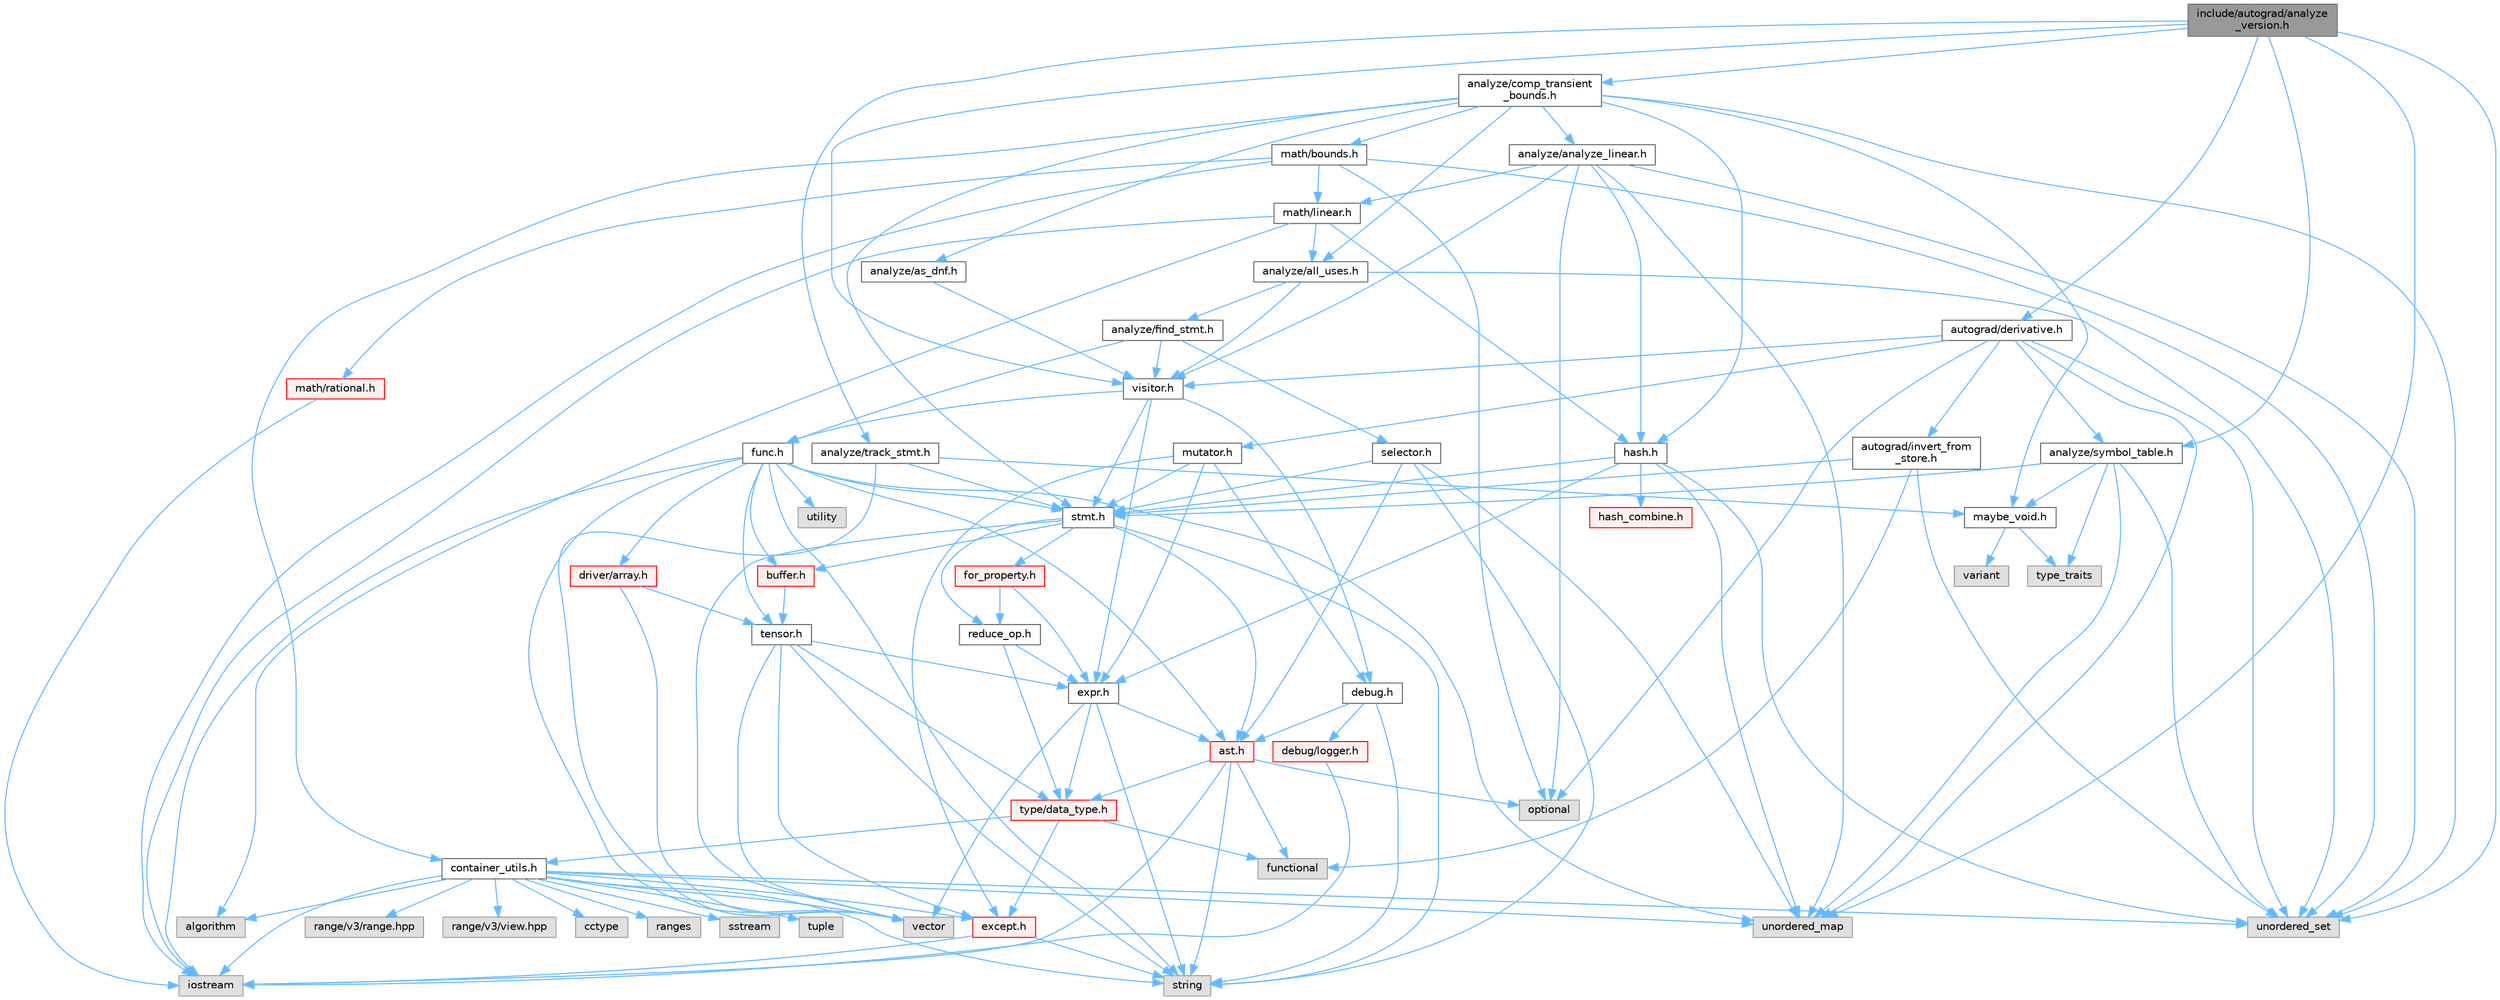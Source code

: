 digraph "include/autograd/analyze_version.h"
{
 // LATEX_PDF_SIZE
  bgcolor="transparent";
  edge [fontname=Helvetica,fontsize=10,labelfontname=Helvetica,labelfontsize=10];
  node [fontname=Helvetica,fontsize=10,shape=box,height=0.2,width=0.4];
  Node1 [label="include/autograd/analyze\l_version.h",height=0.2,width=0.4,color="gray40", fillcolor="grey60", style="filled", fontcolor="black",tooltip=" "];
  Node1 -> Node2 [color="steelblue1",style="solid"];
  Node2 [label="unordered_map",height=0.2,width=0.4,color="grey60", fillcolor="#E0E0E0", style="filled",tooltip=" "];
  Node1 -> Node3 [color="steelblue1",style="solid"];
  Node3 [label="unordered_set",height=0.2,width=0.4,color="grey60", fillcolor="#E0E0E0", style="filled",tooltip=" "];
  Node1 -> Node4 [color="steelblue1",style="solid"];
  Node4 [label="analyze/comp_transient\l_bounds.h",height=0.2,width=0.4,color="grey40", fillcolor="white", style="filled",URL="$comp__transient__bounds_8h.html",tooltip=" "];
  Node4 -> Node3 [color="steelblue1",style="solid"];
  Node4 -> Node5 [color="steelblue1",style="solid"];
  Node5 [label="analyze/all_uses.h",height=0.2,width=0.4,color="grey40", fillcolor="white", style="filled",URL="$all__uses_8h.html",tooltip=" "];
  Node5 -> Node3 [color="steelblue1",style="solid"];
  Node5 -> Node6 [color="steelblue1",style="solid"];
  Node6 [label="analyze/find_stmt.h",height=0.2,width=0.4,color="grey40", fillcolor="white", style="filled",URL="$find__stmt_8h.html",tooltip=" "];
  Node6 -> Node7 [color="steelblue1",style="solid"];
  Node7 [label="func.h",height=0.2,width=0.4,color="grey40", fillcolor="white", style="filled",URL="$func_8h.html",tooltip=" "];
  Node7 -> Node8 [color="steelblue1",style="solid"];
  Node8 [label="iostream",height=0.2,width=0.4,color="grey60", fillcolor="#E0E0E0", style="filled",tooltip=" "];
  Node7 -> Node9 [color="steelblue1",style="solid"];
  Node9 [label="string",height=0.2,width=0.4,color="grey60", fillcolor="#E0E0E0", style="filled",tooltip=" "];
  Node7 -> Node2 [color="steelblue1",style="solid"];
  Node7 -> Node10 [color="steelblue1",style="solid"];
  Node10 [label="utility",height=0.2,width=0.4,color="grey60", fillcolor="#E0E0E0", style="filled",tooltip=" "];
  Node7 -> Node11 [color="steelblue1",style="solid"];
  Node11 [label="vector",height=0.2,width=0.4,color="grey60", fillcolor="#E0E0E0", style="filled",tooltip=" "];
  Node7 -> Node12 [color="steelblue1",style="solid"];
  Node12 [label="ast.h",height=0.2,width=0.4,color="red", fillcolor="#FFF0F0", style="filled",URL="$ast_8h.html",tooltip=" "];
  Node12 -> Node14 [color="steelblue1",style="solid"];
  Node14 [label="functional",height=0.2,width=0.4,color="grey60", fillcolor="#E0E0E0", style="filled",tooltip=" "];
  Node12 -> Node8 [color="steelblue1",style="solid"];
  Node12 -> Node15 [color="steelblue1",style="solid"];
  Node15 [label="optional",height=0.2,width=0.4,color="grey60", fillcolor="#E0E0E0", style="filled",tooltip=" "];
  Node12 -> Node9 [color="steelblue1",style="solid"];
  Node12 -> Node32 [color="steelblue1",style="solid"];
  Node32 [label="type/data_type.h",height=0.2,width=0.4,color="red", fillcolor="#FFF0F0", style="filled",URL="$data__type_8h.html",tooltip=" "];
  Node32 -> Node14 [color="steelblue1",style="solid"];
  Node32 -> Node34 [color="steelblue1",style="solid"];
  Node34 [label="container_utils.h",height=0.2,width=0.4,color="grey40", fillcolor="white", style="filled",URL="$container__utils_8h.html",tooltip=" "];
  Node34 -> Node35 [color="steelblue1",style="solid"];
  Node35 [label="algorithm",height=0.2,width=0.4,color="grey60", fillcolor="#E0E0E0", style="filled",tooltip=" "];
  Node34 -> Node36 [color="steelblue1",style="solid"];
  Node36 [label="cctype",height=0.2,width=0.4,color="grey60", fillcolor="#E0E0E0", style="filled",tooltip=" "];
  Node34 -> Node8 [color="steelblue1",style="solid"];
  Node34 -> Node37 [color="steelblue1",style="solid"];
  Node37 [label="ranges",height=0.2,width=0.4,color="grey60", fillcolor="#E0E0E0", style="filled",tooltip=" "];
  Node34 -> Node30 [color="steelblue1",style="solid"];
  Node30 [label="sstream",height=0.2,width=0.4,color="grey60", fillcolor="#E0E0E0", style="filled",tooltip=" "];
  Node34 -> Node9 [color="steelblue1",style="solid"];
  Node34 -> Node38 [color="steelblue1",style="solid"];
  Node38 [label="tuple",height=0.2,width=0.4,color="grey60", fillcolor="#E0E0E0", style="filled",tooltip=" "];
  Node34 -> Node2 [color="steelblue1",style="solid"];
  Node34 -> Node3 [color="steelblue1",style="solid"];
  Node34 -> Node11 [color="steelblue1",style="solid"];
  Node34 -> Node39 [color="steelblue1",style="solid"];
  Node39 [label="range/v3/range.hpp",height=0.2,width=0.4,color="grey60", fillcolor="#E0E0E0", style="filled",tooltip=" "];
  Node34 -> Node40 [color="steelblue1",style="solid"];
  Node40 [label="range/v3/view.hpp",height=0.2,width=0.4,color="grey60", fillcolor="#E0E0E0", style="filled",tooltip=" "];
  Node34 -> Node27 [color="steelblue1",style="solid"];
  Node27 [label="except.h",height=0.2,width=0.4,color="red", fillcolor="#FFF0F0", style="filled",URL="$except_8h.html",tooltip=" "];
  Node27 -> Node8 [color="steelblue1",style="solid"];
  Node27 -> Node9 [color="steelblue1",style="solid"];
  Node32 -> Node27 [color="steelblue1",style="solid"];
  Node7 -> Node41 [color="steelblue1",style="solid"];
  Node41 [label="buffer.h",height=0.2,width=0.4,color="red", fillcolor="#FFF0F0", style="filled",URL="$buffer_8h.html",tooltip=" "];
  Node41 -> Node42 [color="steelblue1",style="solid"];
  Node42 [label="tensor.h",height=0.2,width=0.4,color="grey40", fillcolor="white", style="filled",URL="$tensor_8h.html",tooltip=" "];
  Node42 -> Node9 [color="steelblue1",style="solid"];
  Node42 -> Node11 [color="steelblue1",style="solid"];
  Node42 -> Node27 [color="steelblue1",style="solid"];
  Node42 -> Node43 [color="steelblue1",style="solid"];
  Node43 [label="expr.h",height=0.2,width=0.4,color="grey40", fillcolor="white", style="filled",URL="$expr_8h.html",tooltip=" "];
  Node43 -> Node9 [color="steelblue1",style="solid"];
  Node43 -> Node11 [color="steelblue1",style="solid"];
  Node43 -> Node12 [color="steelblue1",style="solid"];
  Node43 -> Node32 [color="steelblue1",style="solid"];
  Node42 -> Node32 [color="steelblue1",style="solid"];
  Node7 -> Node46 [color="steelblue1",style="solid"];
  Node46 [label="driver/array.h",height=0.2,width=0.4,color="red", fillcolor="#FFF0F0", style="filled",URL="$array_8h.html",tooltip=" "];
  Node46 -> Node11 [color="steelblue1",style="solid"];
  Node46 -> Node42 [color="steelblue1",style="solid"];
  Node7 -> Node50 [color="steelblue1",style="solid"];
  Node50 [label="stmt.h",height=0.2,width=0.4,color="grey40", fillcolor="white", style="filled",URL="$stmt_8h.html",tooltip=" "];
  Node50 -> Node9 [color="steelblue1",style="solid"];
  Node50 -> Node11 [color="steelblue1",style="solid"];
  Node50 -> Node12 [color="steelblue1",style="solid"];
  Node50 -> Node41 [color="steelblue1",style="solid"];
  Node50 -> Node51 [color="steelblue1",style="solid"];
  Node51 [label="for_property.h",height=0.2,width=0.4,color="red", fillcolor="#FFF0F0", style="filled",URL="$for__property_8h.html",tooltip=" "];
  Node51 -> Node43 [color="steelblue1",style="solid"];
  Node51 -> Node55 [color="steelblue1",style="solid"];
  Node55 [label="reduce_op.h",height=0.2,width=0.4,color="grey40", fillcolor="white", style="filled",URL="$reduce__op_8h.html",tooltip=" "];
  Node55 -> Node43 [color="steelblue1",style="solid"];
  Node55 -> Node32 [color="steelblue1",style="solid"];
  Node50 -> Node55 [color="steelblue1",style="solid"];
  Node7 -> Node42 [color="steelblue1",style="solid"];
  Node6 -> Node56 [color="steelblue1",style="solid"];
  Node56 [label="selector.h",height=0.2,width=0.4,color="grey40", fillcolor="white", style="filled",URL="$selector_8h.html",tooltip=" "];
  Node56 -> Node9 [color="steelblue1",style="solid"];
  Node56 -> Node2 [color="steelblue1",style="solid"];
  Node56 -> Node12 [color="steelblue1",style="solid"];
  Node56 -> Node50 [color="steelblue1",style="solid"];
  Node6 -> Node57 [color="steelblue1",style="solid"];
  Node57 [label="visitor.h",height=0.2,width=0.4,color="grey40", fillcolor="white", style="filled",URL="$visitor_8h.html",tooltip=" "];
  Node57 -> Node58 [color="steelblue1",style="solid"];
  Node58 [label="debug.h",height=0.2,width=0.4,color="grey40", fillcolor="white", style="filled",URL="$debug_8h.html",tooltip=" "];
  Node58 -> Node9 [color="steelblue1",style="solid"];
  Node58 -> Node12 [color="steelblue1",style="solid"];
  Node58 -> Node59 [color="steelblue1",style="solid"];
  Node59 [label="debug/logger.h",height=0.2,width=0.4,color="red", fillcolor="#FFF0F0", style="filled",URL="$logger_8h.html",tooltip=" "];
  Node59 -> Node8 [color="steelblue1",style="solid"];
  Node57 -> Node43 [color="steelblue1",style="solid"];
  Node57 -> Node7 [color="steelblue1",style="solid"];
  Node57 -> Node50 [color="steelblue1",style="solid"];
  Node5 -> Node57 [color="steelblue1",style="solid"];
  Node4 -> Node62 [color="steelblue1",style="solid"];
  Node62 [label="analyze/analyze_linear.h",height=0.2,width=0.4,color="grey40", fillcolor="white", style="filled",URL="$analyze__linear_8h.html",tooltip=" "];
  Node62 -> Node15 [color="steelblue1",style="solid"];
  Node62 -> Node2 [color="steelblue1",style="solid"];
  Node62 -> Node3 [color="steelblue1",style="solid"];
  Node62 -> Node63 [color="steelblue1",style="solid"];
  Node63 [label="hash.h",height=0.2,width=0.4,color="grey40", fillcolor="white", style="filled",URL="$hash_8h.html",tooltip=" "];
  Node63 -> Node2 [color="steelblue1",style="solid"];
  Node63 -> Node3 [color="steelblue1",style="solid"];
  Node63 -> Node43 [color="steelblue1",style="solid"];
  Node63 -> Node54 [color="steelblue1",style="solid"];
  Node54 [label="hash_combine.h",height=0.2,width=0.4,color="red", fillcolor="#FFF0F0", style="filled",URL="$hash__combine_8h.html",tooltip=" "];
  Node63 -> Node50 [color="steelblue1",style="solid"];
  Node62 -> Node64 [color="steelblue1",style="solid"];
  Node64 [label="math/linear.h",height=0.2,width=0.4,color="grey40", fillcolor="white", style="filled",URL="$linear_8h.html",tooltip=" "];
  Node64 -> Node35 [color="steelblue1",style="solid"];
  Node64 -> Node8 [color="steelblue1",style="solid"];
  Node64 -> Node5 [color="steelblue1",style="solid"];
  Node64 -> Node63 [color="steelblue1",style="solid"];
  Node62 -> Node57 [color="steelblue1",style="solid"];
  Node4 -> Node65 [color="steelblue1",style="solid"];
  Node65 [label="analyze/as_dnf.h",height=0.2,width=0.4,color="grey40", fillcolor="white", style="filled",URL="$as__dnf_8h.html",tooltip=" "];
  Node65 -> Node57 [color="steelblue1",style="solid"];
  Node4 -> Node34 [color="steelblue1",style="solid"];
  Node4 -> Node63 [color="steelblue1",style="solid"];
  Node4 -> Node66 [color="steelblue1",style="solid"];
  Node66 [label="math/bounds.h",height=0.2,width=0.4,color="grey40", fillcolor="white", style="filled",URL="$bounds_8h.html",tooltip=" "];
  Node66 -> Node8 [color="steelblue1",style="solid"];
  Node66 -> Node15 [color="steelblue1",style="solid"];
  Node66 -> Node3 [color="steelblue1",style="solid"];
  Node66 -> Node64 [color="steelblue1",style="solid"];
  Node66 -> Node67 [color="steelblue1",style="solid"];
  Node67 [label="math/rational.h",height=0.2,width=0.4,color="red", fillcolor="#FFF0F0", style="filled",URL="$rational_8h.html",tooltip=" "];
  Node67 -> Node8 [color="steelblue1",style="solid"];
  Node4 -> Node70 [color="steelblue1",style="solid"];
  Node70 [label="maybe_void.h",height=0.2,width=0.4,color="grey40", fillcolor="white", style="filled",URL="$maybe__void_8h.html",tooltip=" "];
  Node70 -> Node23 [color="steelblue1",style="solid"];
  Node23 [label="type_traits",height=0.2,width=0.4,color="grey60", fillcolor="#E0E0E0", style="filled",tooltip=" "];
  Node70 -> Node53 [color="steelblue1",style="solid"];
  Node53 [label="variant",height=0.2,width=0.4,color="grey60", fillcolor="#E0E0E0", style="filled",tooltip=" "];
  Node4 -> Node50 [color="steelblue1",style="solid"];
  Node1 -> Node71 [color="steelblue1",style="solid"];
  Node71 [label="analyze/symbol_table.h",height=0.2,width=0.4,color="grey40", fillcolor="white", style="filled",URL="$symbol__table_8h.html",tooltip=" "];
  Node71 -> Node23 [color="steelblue1",style="solid"];
  Node71 -> Node2 [color="steelblue1",style="solid"];
  Node71 -> Node3 [color="steelblue1",style="solid"];
  Node71 -> Node70 [color="steelblue1",style="solid"];
  Node71 -> Node50 [color="steelblue1",style="solid"];
  Node1 -> Node72 [color="steelblue1",style="solid"];
  Node72 [label="analyze/track_stmt.h",height=0.2,width=0.4,color="grey40", fillcolor="white", style="filled",URL="$track__stmt_8h.html",tooltip=" "];
  Node72 -> Node11 [color="steelblue1",style="solid"];
  Node72 -> Node70 [color="steelblue1",style="solid"];
  Node72 -> Node50 [color="steelblue1",style="solid"];
  Node1 -> Node73 [color="steelblue1",style="solid"];
  Node73 [label="autograd/derivative.h",height=0.2,width=0.4,color="grey40", fillcolor="white", style="filled",URL="$derivative_8h.html",tooltip=" "];
  Node73 -> Node15 [color="steelblue1",style="solid"];
  Node73 -> Node2 [color="steelblue1",style="solid"];
  Node73 -> Node3 [color="steelblue1",style="solid"];
  Node73 -> Node71 [color="steelblue1",style="solid"];
  Node73 -> Node74 [color="steelblue1",style="solid"];
  Node74 [label="autograd/invert_from\l_store.h",height=0.2,width=0.4,color="grey40", fillcolor="white", style="filled",URL="$invert__from__store_8h.html",tooltip=" "];
  Node74 -> Node14 [color="steelblue1",style="solid"];
  Node74 -> Node3 [color="steelblue1",style="solid"];
  Node74 -> Node50 [color="steelblue1",style="solid"];
  Node73 -> Node75 [color="steelblue1",style="solid"];
  Node75 [label="mutator.h",height=0.2,width=0.4,color="grey40", fillcolor="white", style="filled",URL="$mutator_8h.html",tooltip=" "];
  Node75 -> Node58 [color="steelblue1",style="solid"];
  Node75 -> Node27 [color="steelblue1",style="solid"];
  Node75 -> Node43 [color="steelblue1",style="solid"];
  Node75 -> Node50 [color="steelblue1",style="solid"];
  Node73 -> Node57 [color="steelblue1",style="solid"];
  Node1 -> Node57 [color="steelblue1",style="solid"];
}
